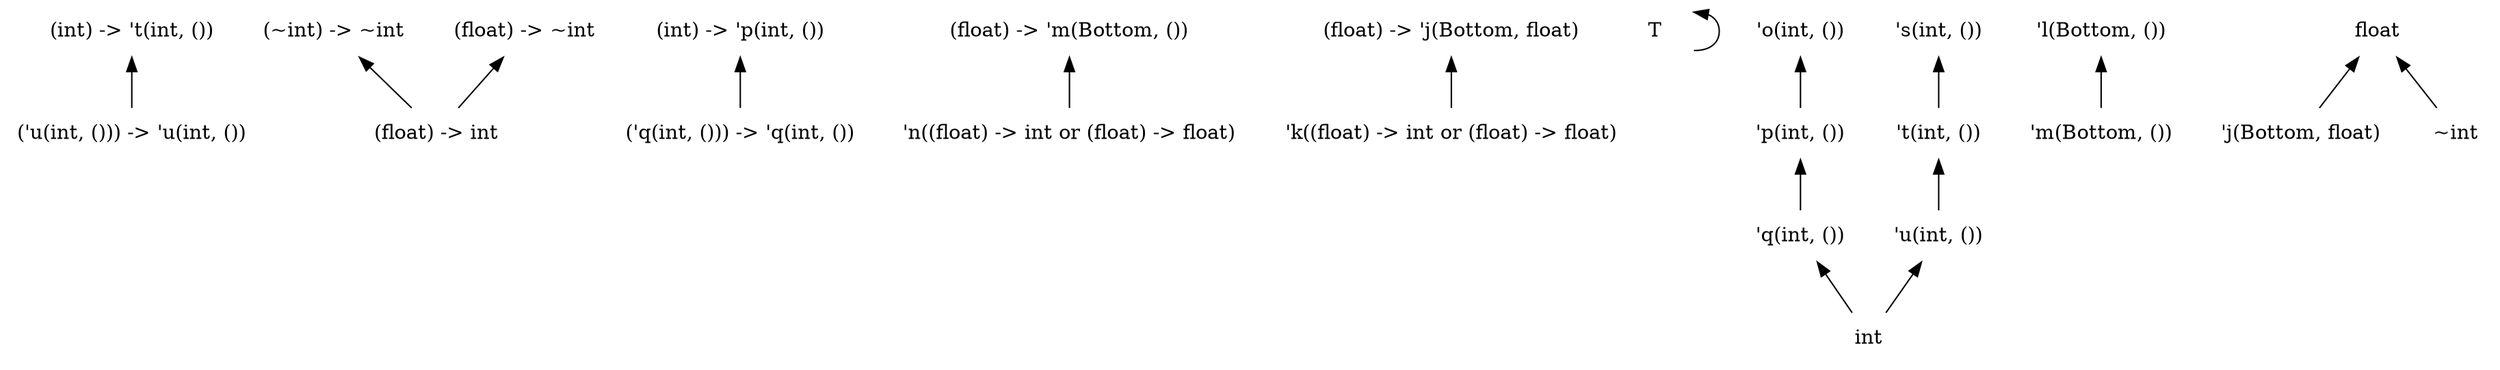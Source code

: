 digraph order {
  graph [
    size = "30,10"
    ];
  node [
    shape = none
    ];
  edge [
    dir = back
    ];
  "('u(int, ())) -> 'u(int, ())"
  "(~int) -> ~int"
  "(float) -> ~int"
  "(int) -> 't(int, ())"
  "(int) -> 'p(int, ())"
  "(float) -> 'm(Bottom, ())"
  "(float) -> 'j(Bottom, float)"
  "T"
  "'k((float) -> int or (float) -> float)"
  "'n((float) -> int or (float) -> float)"
  "'t(int, ())"
  "'u(int, ())"
  "'p(int, ())"
  "'q(int, ())"
  "'m(Bottom, ())"
  "'j(Bottom, float)"
  "'s(int, ())"
  "'o(int, ())"
  "'l(Bottom, ())"
  "float"
  "int"
  "~int"
  "('q(int, ())) -> 'q(int, ())"
  "(float) -> int"
  "(float) -> 'm(Bottom, ())" -> "'n((float) -> int or (float) -> float)"
  "(float) -> 'j(Bottom, float)" -> "'k((float) -> int or (float) -> float)"
  "(~int) -> ~int" -> "(float) -> int"
  "(float) -> ~int" -> "(float) -> int"
  "T" -> "T"
  "float" -> "'j(Bottom, float)"
  "float" -> "~int"
  "'s(int, ())" -> "'t(int, ())"
  "'u(int, ())" -> "int"
  "'t(int, ())" -> "'u(int, ())"
  "'o(int, ())" -> "'p(int, ())"
  "'q(int, ())" -> "int"
  "'p(int, ())" -> "'q(int, ())"
  "'l(Bottom, ())" -> "'m(Bottom, ())"
  "(int) -> 't(int, ())" -> "('u(int, ())) -> 'u(int, ())"
  "(int) -> 'p(int, ())" -> "('q(int, ())) -> 'q(int, ())"
}